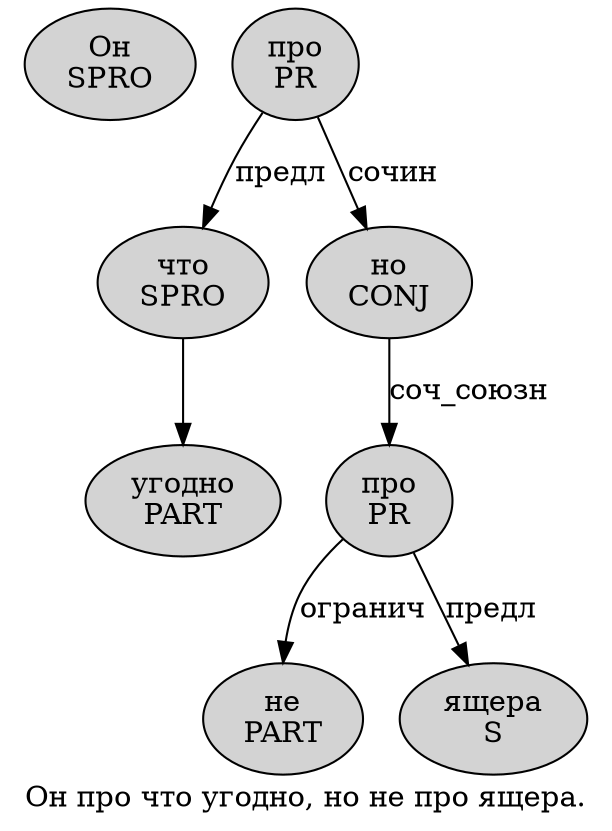 digraph SENTENCE_4720 {
	graph [label="Он про что угодно, но не про ящера."]
	node [style=filled]
		0 [label="Он
SPRO" color="" fillcolor=lightgray penwidth=1 shape=ellipse]
		1 [label="про
PR" color="" fillcolor=lightgray penwidth=1 shape=ellipse]
		2 [label="что
SPRO" color="" fillcolor=lightgray penwidth=1 shape=ellipse]
		3 [label="угодно
PART" color="" fillcolor=lightgray penwidth=1 shape=ellipse]
		5 [label="но
CONJ" color="" fillcolor=lightgray penwidth=1 shape=ellipse]
		6 [label="не
PART" color="" fillcolor=lightgray penwidth=1 shape=ellipse]
		7 [label="про
PR" color="" fillcolor=lightgray penwidth=1 shape=ellipse]
		8 [label="ящера
S" color="" fillcolor=lightgray penwidth=1 shape=ellipse]
			5 -> 7 [label="соч_союзн"]
			2 -> 3
			7 -> 6 [label="огранич"]
			7 -> 8 [label="предл"]
			1 -> 2 [label="предл"]
			1 -> 5 [label="сочин"]
}